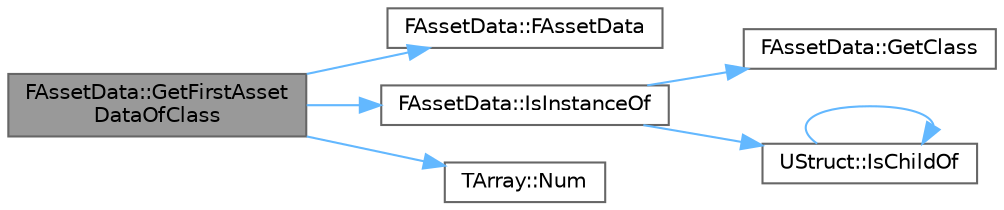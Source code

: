 digraph "FAssetData::GetFirstAssetDataOfClass"
{
 // INTERACTIVE_SVG=YES
 // LATEX_PDF_SIZE
  bgcolor="transparent";
  edge [fontname=Helvetica,fontsize=10,labelfontname=Helvetica,labelfontsize=10];
  node [fontname=Helvetica,fontsize=10,shape=box,height=0.2,width=0.4];
  rankdir="LR";
  Node1 [id="Node000001",label="FAssetData::GetFirstAsset\lDataOfClass",height=0.2,width=0.4,color="gray40", fillcolor="grey60", style="filled", fontcolor="black",tooltip="Get the first FAssetData of a particular class from an Array of FAssetData."];
  Node1 -> Node2 [id="edge1_Node000001_Node000002",color="steelblue1",style="solid",tooltip=" "];
  Node2 [id="Node000002",label="FAssetData::FAssetData",height=0.2,width=0.4,color="grey40", fillcolor="white", style="filled",URL="$dd/dc3/structFAssetData.html#a314c1c67956fcfaf3ab8399930884307",tooltip="Default constructors."];
  Node1 -> Node3 [id="edge2_Node000001_Node000003",color="steelblue1",style="solid",tooltip=" "];
  Node3 [id="Node000003",label="FAssetData::IsInstanceOf",height=0.2,width=0.4,color="grey40", fillcolor="white", style="filled",URL="$dd/dc3/structFAssetData.html#a84bdd474eba966870469523b965014a0",tooltip="Returns whether the Asset's class is equal to or a child class of the given class."];
  Node3 -> Node4 [id="edge3_Node000003_Node000004",color="steelblue1",style="solid",tooltip=" "];
  Node4 [id="Node000004",label="FAssetData::GetClass",height=0.2,width=0.4,color="grey40", fillcolor="white", style="filled",URL="$dd/dc3/structFAssetData.html#a0170c60cb342c41c26aedc1e4b9c4f9d",tooltip="Returns the class UClass if it is loaded."];
  Node3 -> Node5 [id="edge4_Node000003_Node000005",color="steelblue1",style="solid",tooltip=" "];
  Node5 [id="Node000005",label="UStruct::IsChildOf",height=0.2,width=0.4,color="grey40", fillcolor="white", style="filled",URL="$dc/d19/classUStruct.html#a8e3ec7a5e338fc3b99e3d81bf07d4311",tooltip="Returns true if this struct either is class T, or is a child of class T."];
  Node5 -> Node5 [id="edge5_Node000005_Node000005",color="steelblue1",style="solid",tooltip=" "];
  Node1 -> Node6 [id="edge6_Node000001_Node000006",color="steelblue1",style="solid",tooltip=" "];
  Node6 [id="Node000006",label="TArray::Num",height=0.2,width=0.4,color="grey40", fillcolor="white", style="filled",URL="$d4/d52/classTArray.html#adcbf9ca48677a9c0c3830cd862dd40d8",tooltip="Returns number of elements in array."];
}
